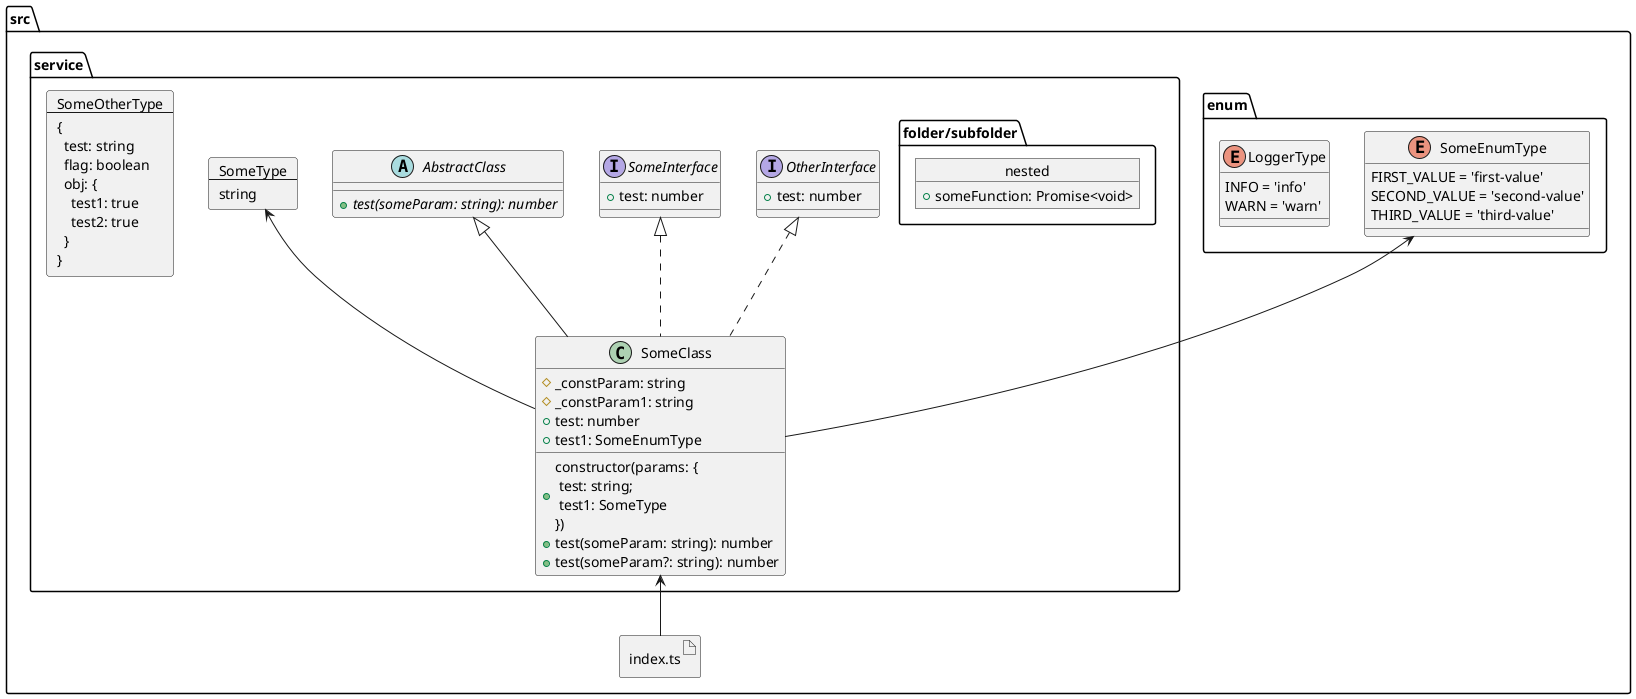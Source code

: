 @startuml
    folder "src" as src_b874d07 {
      artifact "index.ts" as index_ts_e4daf83f {
      }
      folder "enum" as enum_1eea471b {
        enum "LoggerType" as logger_type_eca21c7c {
          INFO = 'info'
          WARN = 'warn'
        }
        enum "SomeEnumType" as some_enum_type_6a1c7ee2 {
          FIRST_VALUE = 'first-value'
          SECOND_VALUE = 'second-value'
          THIRD_VALUE = 'third-value'
        }
      }
      folder "service" as service_c83a6ab5 {
        abstract "AbstractClass" as abstract_class_eb5b4d10 {
          + {abstract} test(someParam: string): number
        }
        interface "OtherInterface" as other_interface_45739bff {
          + test: number
        }
        card some_type_755b9f64 [
          SomeType
          ---
          string
        ]
        card some_other_type_755b9f64 [
          SomeOtherType
          ---
          {
            test: string
            flag: boolean
            obj: {
              test1: true
              test2: true
            }
          }
        ]
        class "SomeClass" as some_class_755b9f64 {
          # _constParam: string
          # _constParam1: string
          + constructor(params: {\n test: string;\n test1: SomeType \n})
          + test(someParam: string): number
          + test: number
          + test(someParam?: string): number
          + test1: SomeEnumType
        }
        interface "SomeInterface" as some_interface_4140baef {
          + test: number
        }
        folder "folder/subfolder" as folder_subfolder_85d5d271 {
          object "nested" as nested_27b6e15a {
            + someFunction: Promise<void>
          }
        }
      }
    }
  index_ts_e4daf83f -up-> some_class_755b9f64
  some_class_755b9f64 -up-> some_enum_type_6a1c7ee2
  some_class_755b9f64 -up-> some_type_755b9f64
  some_class_755b9f64 -up-|> abstract_class_eb5b4d10
  some_class_755b9f64 .up.|> some_interface_4140baef
  some_class_755b9f64 .up.|> other_interface_45739bff
@enduml